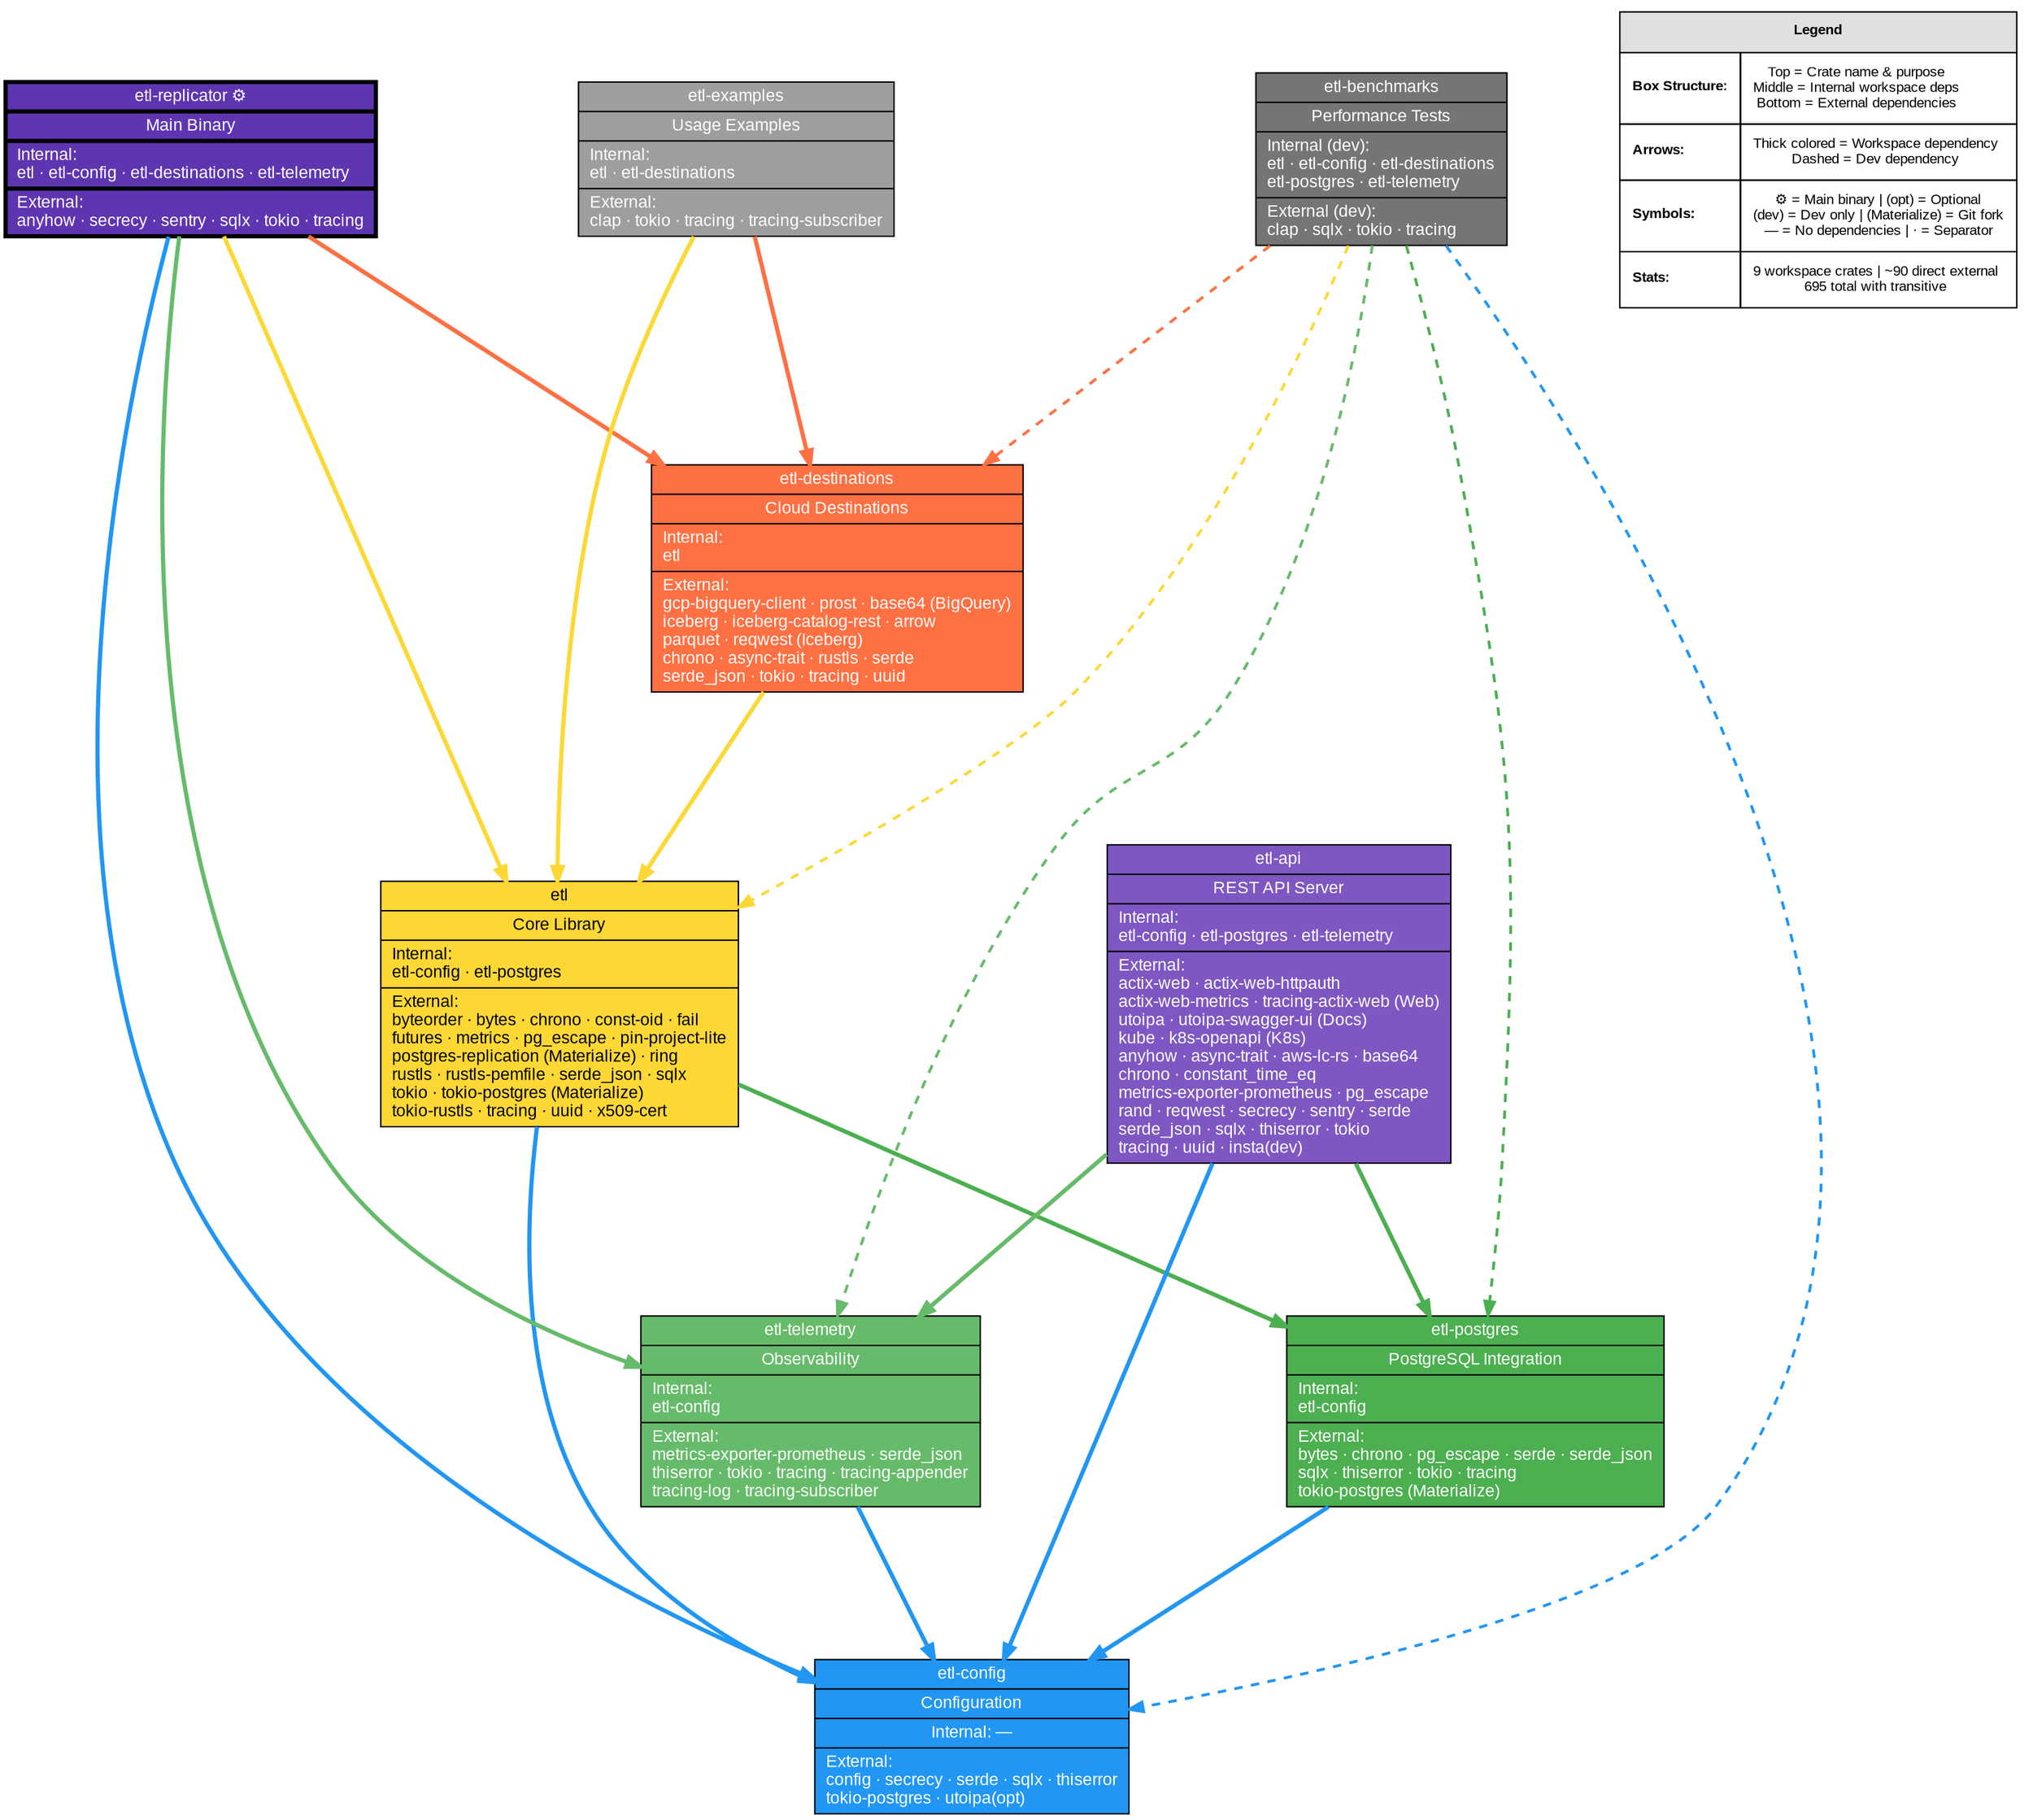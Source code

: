 // ETL Complete Dependency Map - Clean Record Layout
// Generated: 2025-10-30
// Total Dependencies: 695 unique crates
// Workspace Crates: 9
//
// Render with:
//   dot -Tpng dependencies.dot -o dependencies.png
//   dot -Tsvg dependencies.dot -o dependencies.svg

digraph ETL_Dependencies {
    rankdir=TB;
    splines=true;
    nodesep=1.0;
    ranksep=1.5;

    node [fontname="Arial", fontsize=10];
    edge [fontsize=9, color="#666666"];

    // ================================================================
    // WORKSPACE CRATES
    // ================================================================

    "etl-config" [
        shape=record,
        label="{etl-config | Configuration|Internal: —|External:\lconfig · secrecy · serde · sqlx · thiserror\ltokio-postgres · utoipa(opt)\l}",
        fillcolor="#2196f3",
        style=filled,
        fontcolor=white,
        fontsize=12
    ];

    "etl-postgres" [
        shape=record,
        label="{etl-postgres | PostgreSQL Integration|Internal:\letl-config\l|External:\lbytes · chrono · pg_escape · serde · serde_json\lsqlx · thiserror · tokio · tracing\ltokio-postgres (Materialize)\l}",
        fillcolor="#4caf50",
        style=filled,
        fontcolor=white,
        fontsize=12
    ];

    "etl-telemetry" [
        shape=record,
        label="{etl-telemetry | Observability|Internal:\letl-config\l|External:\lmetrics-exporter-prometheus · serde_json\lthiserror · tokio · tracing · tracing-appender\ltracing-log · tracing-subscriber\l}",
        fillcolor="#66bb6a",
        style=filled,
        fontcolor=white,
        fontsize=12
    ];

    "etl" [
        shape=record,
        label="{etl | Core Library|Internal:\letl-config · etl-postgres\l|External:\lbyteorder · bytes · chrono · const-oid · fail\lfutures · metrics · pg_escape · pin-project-lite\lpostgres-replication (Materialize) · ring\lrustls · rustls-pemfile · serde_json · sqlx\ltokio · tokio-postgres (Materialize)\ltokio-rustls · tracing · uuid · x509-cert\l}",
        fillcolor="#fdd835",
        style=filled,
        fontsize=12
    ];

    "etl-destinations" [
        shape=record,
        label="{etl-destinations | Cloud Destinations|Internal:\letl\l|External:\lgcp-bigquery-client · prost · base64 (BigQuery)\liceberg · iceberg-catalog-rest · arrow\lparquet · reqwest (Iceberg)\lchrono · async-trait · rustls · serde\lserde_json · tokio · tracing · uuid\l}",
        fillcolor="#ff7043",
        style=filled,
        fontcolor=white,
        fontsize=12
    ];

    "etl-api" [
        shape=record,
        label="{etl-api | REST API Server|Internal:\letl-config · etl-postgres · etl-telemetry\l|External:\lactix-web · actix-web-httpauth\lactix-web-metrics · tracing-actix-web (Web)\lutoipa · utoipa-swagger-ui (Docs)\lkube · k8s-openapi (K8s)\lanyhow · async-trait · aws-lc-rs · base64\lchrono · constant_time_eq\lmetrics-exporter-prometheus · pg_escape\lrand · reqwest · secrecy · sentry · serde\lserde_json · sqlx · thiserror · tokio\ltracing · uuid · insta(dev)\l}",
        fillcolor="#7e57c2",
        style=filled,
        fontcolor=white,
        fontsize=12
    ];

    "etl-replicator" [
        shape=record,
        label="{etl-replicator ⚙ | Main Binary|Internal:\letl · etl-config · etl-destinations · etl-telemetry\l|External:\lanyhow · secrecy · sentry · sqlx · tokio · tracing\l}",
        fillcolor="#5e35b1",
        style=filled,
        fontcolor=white,
        fontsize=12,
        penwidth=3
    ];

    "etl-examples" [
        shape=record,
        label="{etl-examples | Usage Examples|Internal:\letl · etl-destinations\l|External:\lclap · tokio · tracing · tracing-subscriber\l}",
        fillcolor="#9e9e9e",
        style=filled,
        fontcolor=white,
        fontsize=12
    ];

    "etl-benchmarks" [
        shape=record,
        label="{etl-benchmarks | Performance Tests|Internal (dev):\letl · etl-config · etl-destinations\letl-postgres · etl-telemetry\l|External (dev):\lclap · sqlx · tokio · tracing\l}",
        fillcolor="#757575",
        style=filled,
        fontcolor=white,
        fontsize=12
    ];

    // ================================================================
    // INTERNAL WORKSPACE DEPENDENCIES
    // ================================================================

    "etl-postgres" -> "etl-config" [color="#2196f3", penwidth=3];
    "etl-telemetry" -> "etl-config" [color="#2196f3", penwidth=3];

    "etl" -> "etl-config" [color="#2196f3", penwidth=3];
    "etl" -> "etl-postgres" [color="#4caf50", penwidth=3];

    "etl-destinations" -> "etl" [color="#fdd835", penwidth=3];

    "etl-api" -> "etl-config" [color="#2196f3", penwidth=3];
    "etl-api" -> "etl-postgres" [color="#4caf50", penwidth=3];
    "etl-api" -> "etl-telemetry" [color="#66bb6a", penwidth=3];

    "etl-replicator" -> "etl" [color="#fdd835", penwidth=3];
    "etl-replicator" -> "etl-config" [color="#2196f3", penwidth=3];
    "etl-replicator" -> "etl-destinations" [color="#ff7043", penwidth=3];
    "etl-replicator" -> "etl-telemetry" [color="#66bb6a", penwidth=3];

    "etl-examples" -> "etl" [color="#fdd835", penwidth=3];
    "etl-examples" -> "etl-destinations" [color="#ff7043", penwidth=3];

    "etl-benchmarks" -> "etl" [color="#fdd835", penwidth=2, style=dashed];
    "etl-benchmarks" -> "etl-config" [color="#2196f3", penwidth=2, style=dashed];
    "etl-benchmarks" -> "etl-destinations" [color="#ff7043", penwidth=2, style=dashed];
    "etl-benchmarks" -> "etl-postgres" [color="#4caf50", penwidth=2, style=dashed];
    "etl-benchmarks" -> "etl-telemetry" [color="#66bb6a", penwidth=2, style=dashed];

    // ================================================================
    // LEGEND
    // ================================================================

    legend [
        shape=plaintext,
        label=<
            <table border="0" cellborder="1" cellspacing="0" cellpadding="8">
                <tr>
                    <td colspan="2" bgcolor="#e0e0e0"><b>Legend</b></td>
                </tr>
                <tr>
                    <td align="left"><b>Box Structure:</b></td>
                    <td align="left">Top = Crate name &amp; purpose<br/>Middle = Internal workspace deps<br/>Bottom = External dependencies</td>
                </tr>
                <tr>
                    <td align="left"><b>Arrows:</b></td>
                    <td align="left">Thick colored = Workspace dependency<br/>Dashed = Dev dependency</td>
                </tr>
                <tr>
                    <td align="left"><b>Symbols:</b></td>
                    <td align="left">⚙ = Main binary | (opt) = Optional<br/>(dev) = Dev only | (Materialize) = Git fork<br/>— = No dependencies | · = Separator</td>
                </tr>
                <tr>
                    <td align="left"><b>Stats:</b></td>
                    <td align="left">9 workspace crates | ~90 direct external<br/>695 total with transitive</td>
                </tr>
            </table>
        >
    ];
}
